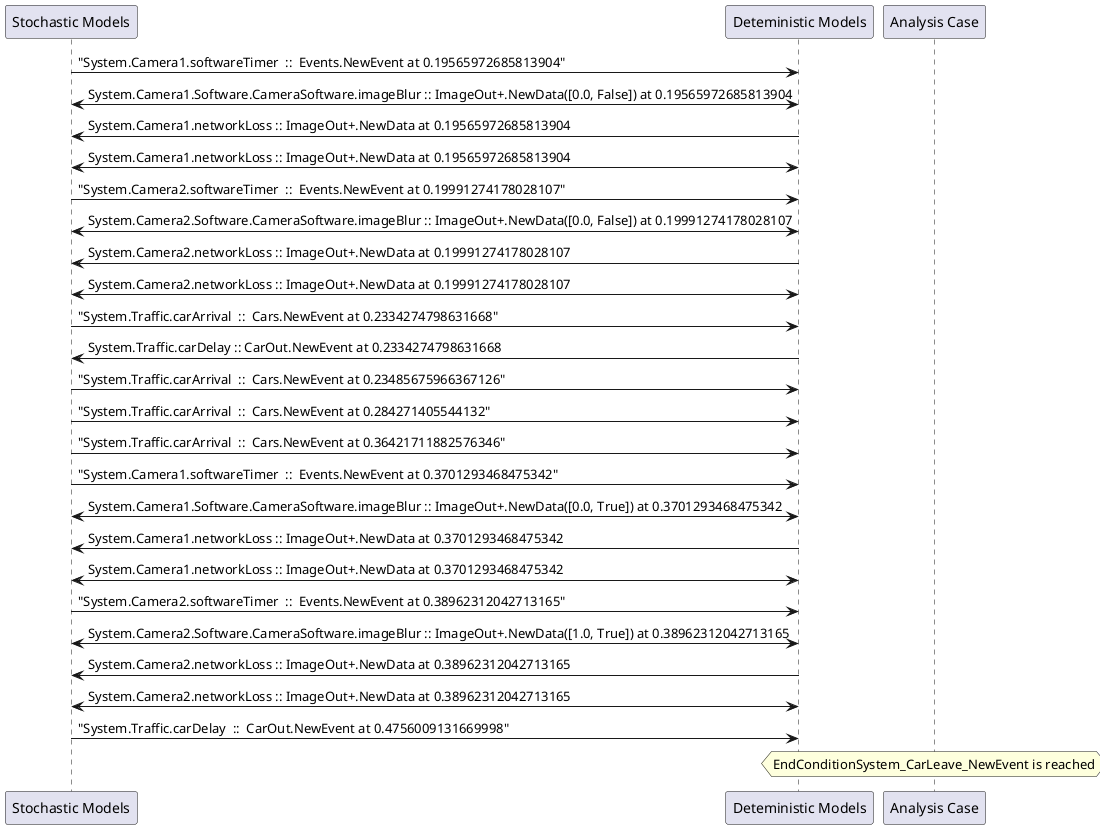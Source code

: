 
	@startuml
	participant "Stochastic Models" as stochmodel
	participant "Deteministic Models" as detmodel
	participant "Analysis Case" as analysis
	{39203_stop} stochmodel -> detmodel : "System.Camera1.softwareTimer  ::  Events.NewEvent at 0.19565972685813904"
detmodel <-> stochmodel : System.Camera1.Software.CameraSoftware.imageBlur :: ImageOut+.NewData([0.0, False]) at 0.19565972685813904
detmodel -> stochmodel : System.Camera1.networkLoss :: ImageOut+.NewData at 0.19565972685813904
detmodel <-> stochmodel : System.Camera1.networkLoss :: ImageOut+.NewData at 0.19565972685813904
{39219_stop} stochmodel -> detmodel : "System.Camera2.softwareTimer  ::  Events.NewEvent at 0.19991274178028107"
detmodel <-> stochmodel : System.Camera2.Software.CameraSoftware.imageBlur :: ImageOut+.NewData([0.0, False]) at 0.19991274178028107
detmodel -> stochmodel : System.Camera2.networkLoss :: ImageOut+.NewData at 0.19991274178028107
detmodel <-> stochmodel : System.Camera2.networkLoss :: ImageOut+.NewData at 0.19991274178028107
{39234_stop} stochmodel -> detmodel : "System.Traffic.carArrival  ::  Cars.NewEvent at 0.2334274798631668"
{39247_start} detmodel -> stochmodel : System.Traffic.carDelay :: CarOut.NewEvent at 0.2334274798631668
{39235_stop} stochmodel -> detmodel : "System.Traffic.carArrival  ::  Cars.NewEvent at 0.23485675966367126"
{39236_stop} stochmodel -> detmodel : "System.Traffic.carArrival  ::  Cars.NewEvent at 0.284271405544132"
{39237_stop} stochmodel -> detmodel : "System.Traffic.carArrival  ::  Cars.NewEvent at 0.36421711882576346"
{39204_stop} stochmodel -> detmodel : "System.Camera1.softwareTimer  ::  Events.NewEvent at 0.3701293468475342"
detmodel <-> stochmodel : System.Camera1.Software.CameraSoftware.imageBlur :: ImageOut+.NewData([0.0, True]) at 0.3701293468475342
detmodel -> stochmodel : System.Camera1.networkLoss :: ImageOut+.NewData at 0.3701293468475342
detmodel <-> stochmodel : System.Camera1.networkLoss :: ImageOut+.NewData at 0.3701293468475342
{39220_stop} stochmodel -> detmodel : "System.Camera2.softwareTimer  ::  Events.NewEvent at 0.38962312042713165"
detmodel <-> stochmodel : System.Camera2.Software.CameraSoftware.imageBlur :: ImageOut+.NewData([1.0, True]) at 0.38962312042713165
detmodel -> stochmodel : System.Camera2.networkLoss :: ImageOut+.NewData at 0.38962312042713165
detmodel <-> stochmodel : System.Camera2.networkLoss :: ImageOut+.NewData at 0.38962312042713165
{39247_stop} stochmodel -> detmodel : "System.Traffic.carDelay  ::  CarOut.NewEvent at 0.4756009131669998"
{39247_start} <-> {39247_stop} : delay
hnote over analysis 
EndConditionSystem_CarLeave_NewEvent is reached
endnote
@enduml
